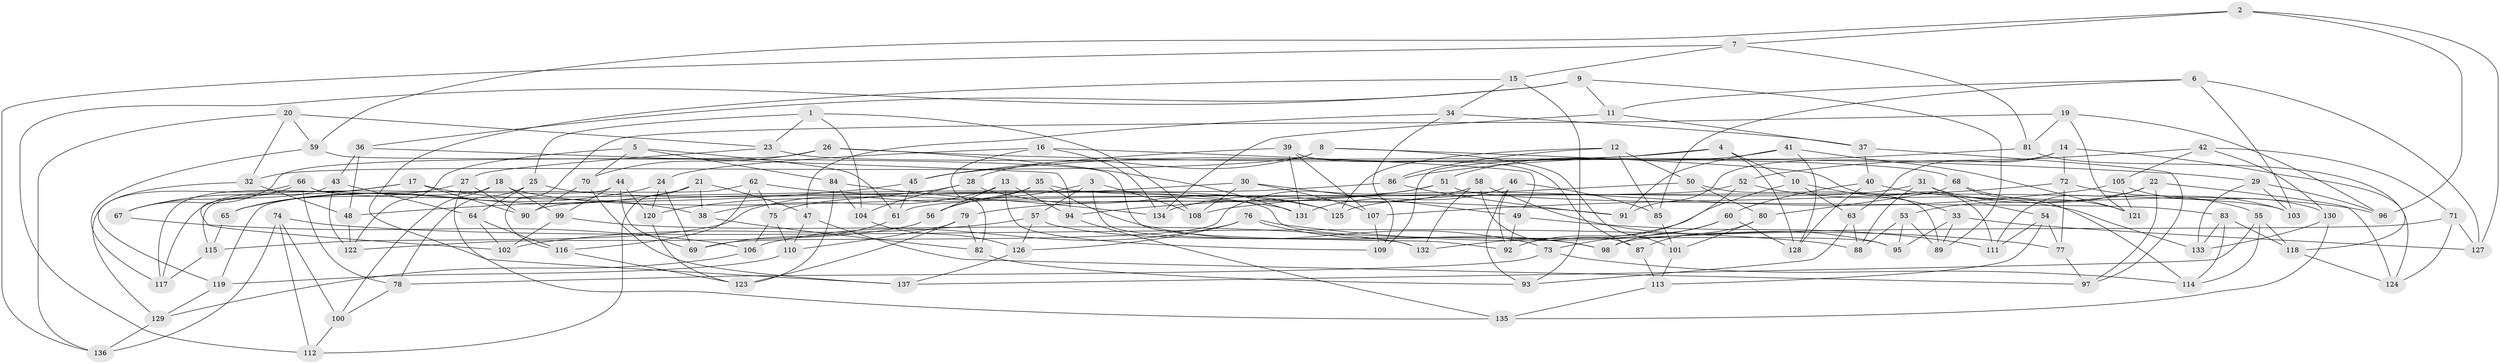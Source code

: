 // Generated by graph-tools (version 1.1) at 2025/37/03/09/25 02:37:53]
// undirected, 137 vertices, 274 edges
graph export_dot {
graph [start="1"]
  node [color=gray90,style=filled];
  1;
  2;
  3;
  4;
  5;
  6;
  7;
  8;
  9;
  10;
  11;
  12;
  13;
  14;
  15;
  16;
  17;
  18;
  19;
  20;
  21;
  22;
  23;
  24;
  25;
  26;
  27;
  28;
  29;
  30;
  31;
  32;
  33;
  34;
  35;
  36;
  37;
  38;
  39;
  40;
  41;
  42;
  43;
  44;
  45;
  46;
  47;
  48;
  49;
  50;
  51;
  52;
  53;
  54;
  55;
  56;
  57;
  58;
  59;
  60;
  61;
  62;
  63;
  64;
  65;
  66;
  67;
  68;
  69;
  70;
  71;
  72;
  73;
  74;
  75;
  76;
  77;
  78;
  79;
  80;
  81;
  82;
  83;
  84;
  85;
  86;
  87;
  88;
  89;
  90;
  91;
  92;
  93;
  94;
  95;
  96;
  97;
  98;
  99;
  100;
  101;
  102;
  103;
  104;
  105;
  106;
  107;
  108;
  109;
  110;
  111;
  112;
  113;
  114;
  115;
  116;
  117;
  118;
  119;
  120;
  121;
  122;
  123;
  124;
  125;
  126;
  127;
  128;
  129;
  130;
  131;
  132;
  133;
  134;
  135;
  136;
  137;
  1 -- 108;
  1 -- 25;
  1 -- 104;
  1 -- 23;
  2 -- 127;
  2 -- 59;
  2 -- 96;
  2 -- 7;
  3 -- 56;
  3 -- 108;
  3 -- 132;
  3 -- 57;
  4 -- 10;
  4 -- 45;
  4 -- 128;
  4 -- 109;
  5 -- 122;
  5 -- 70;
  5 -- 84;
  5 -- 61;
  6 -- 11;
  6 -- 85;
  6 -- 103;
  6 -- 127;
  7 -- 81;
  7 -- 15;
  7 -- 136;
  8 -- 28;
  8 -- 32;
  8 -- 101;
  8 -- 111;
  9 -- 36;
  9 -- 11;
  9 -- 112;
  9 -- 89;
  10 -- 63;
  10 -- 132;
  10 -- 33;
  11 -- 134;
  11 -- 37;
  12 -- 86;
  12 -- 50;
  12 -- 125;
  12 -- 85;
  13 -- 94;
  13 -- 38;
  13 -- 109;
  13 -- 56;
  14 -- 91;
  14 -- 118;
  14 -- 63;
  14 -- 72;
  15 -- 137;
  15 -- 93;
  15 -- 34;
  16 -- 49;
  16 -- 82;
  16 -- 24;
  16 -- 134;
  17 -- 38;
  17 -- 117;
  17 -- 90;
  17 -- 67;
  18 -- 100;
  18 -- 99;
  18 -- 131;
  18 -- 117;
  19 -- 116;
  19 -- 96;
  19 -- 81;
  19 -- 121;
  20 -- 32;
  20 -- 59;
  20 -- 23;
  20 -- 136;
  21 -- 38;
  21 -- 47;
  21 -- 112;
  21 -- 65;
  22 -- 111;
  22 -- 97;
  22 -- 53;
  22 -- 124;
  23 -- 27;
  23 -- 68;
  24 -- 69;
  24 -- 65;
  24 -- 120;
  25 -- 64;
  25 -- 78;
  25 -- 125;
  26 -- 29;
  26 -- 67;
  26 -- 70;
  26 -- 131;
  27 -- 65;
  27 -- 135;
  27 -- 90;
  28 -- 120;
  28 -- 125;
  28 -- 104;
  29 -- 133;
  29 -- 96;
  29 -- 103;
  30 -- 75;
  30 -- 49;
  30 -- 107;
  30 -- 108;
  31 -- 125;
  31 -- 88;
  31 -- 54;
  31 -- 55;
  32 -- 48;
  32 -- 119;
  33 -- 89;
  33 -- 127;
  33 -- 95;
  34 -- 37;
  34 -- 47;
  34 -- 109;
  35 -- 103;
  35 -- 115;
  35 -- 56;
  35 -- 73;
  36 -- 43;
  36 -- 48;
  36 -- 94;
  37 -- 97;
  37 -- 40;
  38 -- 82;
  39 -- 107;
  39 -- 87;
  39 -- 131;
  39 -- 45;
  40 -- 128;
  40 -- 96;
  40 -- 60;
  41 -- 128;
  41 -- 121;
  41 -- 91;
  41 -- 51;
  42 -- 71;
  42 -- 130;
  42 -- 52;
  42 -- 105;
  43 -- 102;
  43 -- 64;
  43 -- 122;
  44 -- 115;
  44 -- 99;
  44 -- 120;
  44 -- 69;
  45 -- 61;
  45 -- 48;
  46 -- 93;
  46 -- 92;
  46 -- 85;
  46 -- 131;
  47 -- 97;
  47 -- 110;
  48 -- 122;
  49 -- 92;
  49 -- 111;
  50 -- 94;
  50 -- 80;
  50 -- 89;
  51 -- 69;
  51 -- 79;
  51 -- 83;
  52 -- 61;
  52 -- 92;
  52 -- 133;
  53 -- 95;
  53 -- 89;
  53 -- 88;
  54 -- 77;
  54 -- 111;
  54 -- 113;
  55 -- 137;
  55 -- 114;
  55 -- 118;
  56 -- 122;
  57 -- 102;
  57 -- 98;
  57 -- 126;
  58 -- 132;
  58 -- 134;
  58 -- 87;
  58 -- 95;
  59 -- 92;
  59 -- 117;
  60 -- 98;
  60 -- 73;
  60 -- 128;
  61 -- 69;
  62 -- 91;
  62 -- 116;
  62 -- 119;
  62 -- 75;
  63 -- 93;
  63 -- 88;
  64 -- 102;
  64 -- 116;
  65 -- 115;
  66 -- 78;
  66 -- 95;
  66 -- 129;
  66 -- 67;
  67 -- 106;
  68 -- 121;
  68 -- 114;
  68 -- 80;
  70 -- 137;
  70 -- 90;
  71 -- 98;
  71 -- 127;
  71 -- 124;
  72 -- 107;
  72 -- 77;
  72 -- 103;
  73 -- 78;
  73 -- 114;
  74 -- 100;
  74 -- 88;
  74 -- 112;
  74 -- 136;
  75 -- 106;
  75 -- 110;
  76 -- 126;
  76 -- 77;
  76 -- 98;
  76 -- 106;
  77 -- 97;
  78 -- 100;
  79 -- 82;
  79 -- 110;
  79 -- 123;
  80 -- 87;
  80 -- 101;
  81 -- 124;
  81 -- 86;
  82 -- 93;
  83 -- 118;
  83 -- 133;
  83 -- 114;
  84 -- 104;
  84 -- 123;
  84 -- 134;
  85 -- 101;
  86 -- 90;
  86 -- 91;
  87 -- 113;
  94 -- 135;
  99 -- 132;
  99 -- 102;
  100 -- 112;
  101 -- 113;
  104 -- 126;
  105 -- 130;
  105 -- 108;
  105 -- 121;
  106 -- 129;
  107 -- 109;
  110 -- 119;
  113 -- 135;
  115 -- 117;
  116 -- 123;
  118 -- 124;
  119 -- 129;
  120 -- 123;
  126 -- 137;
  129 -- 136;
  130 -- 133;
  130 -- 135;
}
